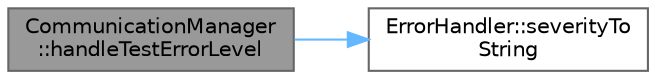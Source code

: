 digraph "CommunicationManager::handleTestErrorLevel"
{
 // LATEX_PDF_SIZE
  bgcolor="transparent";
  edge [fontname=Helvetica,fontsize=10,labelfontname=Helvetica,labelfontsize=10];
  node [fontname=Helvetica,fontsize=10,shape=box,height=0.2,width=0.4];
  rankdir="LR";
  Node1 [id="Node000001",label="CommunicationManager\l::handleTestErrorLevel",height=0.2,width=0.4,color="gray40", fillcolor="grey60", style="filled", fontcolor="black",tooltip=" "];
  Node1 -> Node2 [id="edge1_Node000001_Node000002",color="steelblue1",style="solid",tooltip=" "];
  Node2 [id="Node000002",label="ErrorHandler::severityTo\lString",height=0.2,width=0.4,color="grey40", fillcolor="white", style="filled",URL="$class_error_handler.html#a28e4c666c764f31533832edde5d8e014",tooltip="Convert severity level to string."];
}
